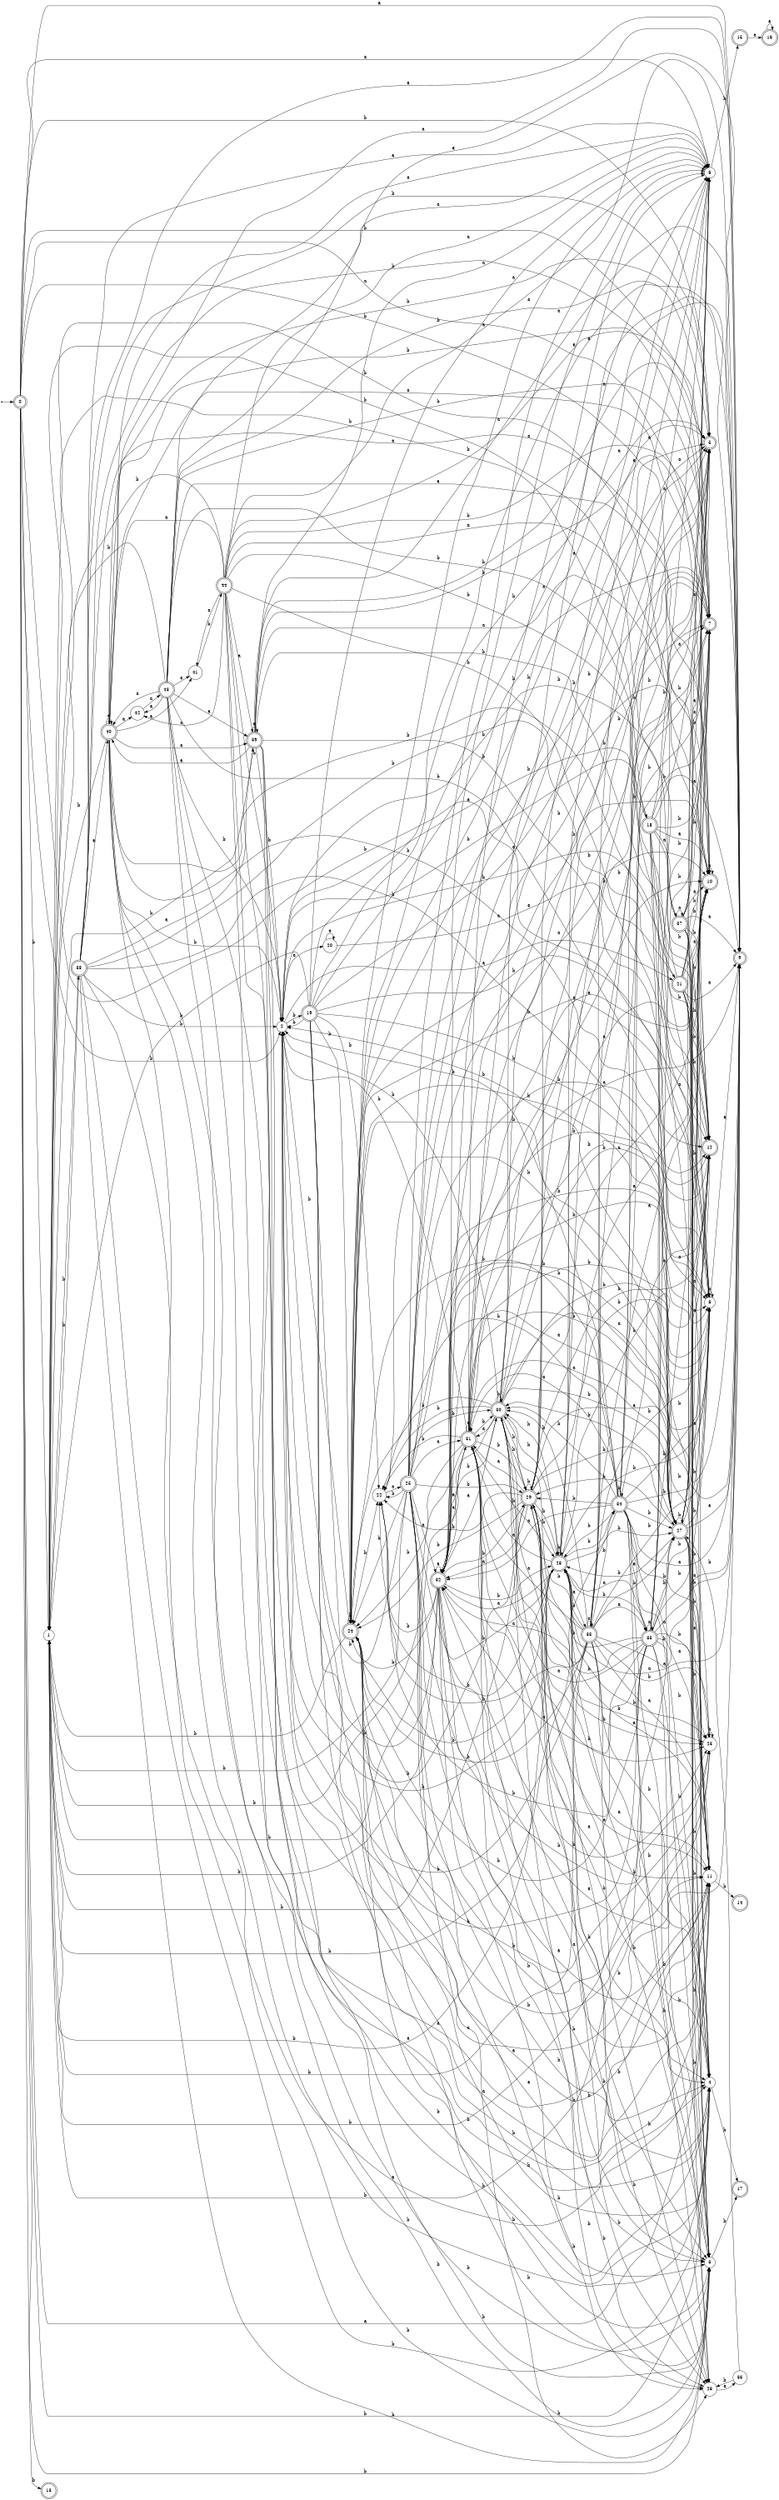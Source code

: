digraph finite_state_machine {
rankdir=LR;
size="20,20";
node [shape = point]; "dummy0"
node [shape = doublecircle]; "0";"dummy0" -> "0";
node [shape = circle]; "1";
node [shape = circle]; "2";
node [shape = circle]; "3";
node [shape = circle]; "4";
node [shape = doublecircle]; "5";node [shape = circle]; "6";
node [shape = doublecircle]; "7";node [shape = circle]; "8";
node [shape = doublecircle]; "9";node [shape = doublecircle]; "10";node [shape = circle]; "11";
node [shape = doublecircle]; "12";node [shape = doublecircle]; "13";node [shape = doublecircle]; "14";node [shape = doublecircle]; "15";node [shape = doublecircle]; "16";node [shape = doublecircle]; "17";node [shape = doublecircle]; "18";node [shape = doublecircle]; "19";node [shape = circle]; "20";
node [shape = doublecircle]; "21";node [shape = circle]; "22";
node [shape = circle]; "23";
node [shape = doublecircle]; "24";node [shape = doublecircle]; "25";node [shape = circle]; "26";
node [shape = doublecircle]; "27";node [shape = doublecircle]; "28";node [shape = doublecircle]; "29";node [shape = doublecircle]; "30";node [shape = doublecircle]; "31";node [shape = doublecircle]; "32";node [shape = doublecircle]; "33";node [shape = doublecircle]; "34";node [shape = doublecircle]; "35";node [shape = circle]; "36";
node [shape = doublecircle]; "37";node [shape = doublecircle]; "38";node [shape = doublecircle]; "39";node [shape = doublecircle]; "40";node [shape = circle]; "41";
node [shape = circle]; "42";
node [shape = doublecircle]; "43";node [shape = doublecircle]; "44";"0" -> "1" [label = "b"];
 "0" -> "2" [label = "b"];
 "0" -> "3" [label = "b"];
 "0" -> "4" [label = "b"];
 "0" -> "5" [label = "b"];
 "0" -> "7" [label = "b"];
 "0" -> "8" [label = "b"];
 "0" -> "12" [label = "b"];
 "0" -> "13" [label = "b"];
 "0" -> "9" [label = "a"];
 "0" -> "10" [label = "a"];
 "0" -> "11" [label = "a"];
 "0" -> "6" [label = "a"];
 "11" -> "14" [label = "b"];
 "10" -> "10" [label = "a"];
 "8" -> "8" [label = "b"];
 "8" -> "9" [label = "a"];
 "6" -> "15" [label = "b"];
 "15" -> "16" [label = "a"];
 "16" -> "16" [label = "a"];
 "4" -> "17" [label = "b"];
 "3" -> "17" [label = "b"];
 "2" -> "18" [label = "a"];
 "2" -> "20" [label = "a"];
 "2" -> "21" [label = "a"];
 "2" -> "19" [label = "b"];
 "21" -> "1" [label = "b"];
 "21" -> "2" [label = "b"];
 "21" -> "3" [label = "b"];
 "21" -> "4" [label = "b"];
 "21" -> "5" [label = "b"];
 "21" -> "7" [label = "b"];
 "21" -> "8" [label = "b"];
 "21" -> "12" [label = "b"];
 "21" -> "9" [label = "a"];
 "21" -> "10" [label = "a"];
 "21" -> "11" [label = "a"];
 "21" -> "6" [label = "a"];
 "20" -> "20" [label = "a"];
 "20" -> "21" [label = "a"];
 "19" -> "1" [label = "b"];
 "19" -> "2" [label = "b"];
 "19" -> "3" [label = "b"];
 "19" -> "4" [label = "b"];
 "19" -> "5" [label = "b"];
 "19" -> "7" [label = "b"];
 "19" -> "8" [label = "b"];
 "19" -> "12" [label = "b"];
 "19" -> "22" [label = "b"];
 "19" -> "23" [label = "b"];
 "19" -> "24" [label = "b"];
 "19" -> "9" [label = "a"];
 "19" -> "10" [label = "a"];
 "19" -> "11" [label = "a"];
 "19" -> "6" [label = "a"];
 "24" -> "1" [label = "b"];
 "24" -> "2" [label = "b"];
 "24" -> "3" [label = "b"];
 "24" -> "4" [label = "b"];
 "24" -> "5" [label = "b"];
 "24" -> "7" [label = "b"];
 "24" -> "8" [label = "b"];
 "24" -> "12" [label = "b"];
 "24" -> "22" [label = "b"];
 "24" -> "23" [label = "b"];
 "24" -> "24" [label = "b"];
 "24" -> "9" [label = "a"];
 "24" -> "10" [label = "a"];
 "24" -> "11" [label = "a"];
 "24" -> "6" [label = "a"];
 "23" -> "24" [label = "b"];
 "23" -> "23" [label = "b"];
 "22" -> "25" [label = "a"];
 "25" -> "1" [label = "b"];
 "25" -> "2" [label = "b"];
 "25" -> "3" [label = "b"];
 "25" -> "4" [label = "b"];
 "25" -> "5" [label = "b"];
 "25" -> "7" [label = "b"];
 "25" -> "8" [label = "b"];
 "25" -> "12" [label = "b"];
 "25" -> "22" [label = "b"];
 "25" -> "23" [label = "b"];
 "25" -> "24" [label = "b"];
 "25" -> "26" [label = "b"];
 "25" -> "27" [label = "b"];
 "25" -> "28" [label = "b"];
 "25" -> "29" [label = "b"];
 "25" -> "30" [label = "b"];
 "25" -> "32" [label = "a"];
 "25" -> "6" [label = "a"];
 "25" -> "9" [label = "a"];
 "25" -> "10" [label = "a"];
 "25" -> "11" [label = "a"];
 "25" -> "31" [label = "a"];
 "32" -> "32" [label = "a"];
 "32" -> "6" [label = "a"];
 "32" -> "9" [label = "a"];
 "32" -> "10" [label = "a"];
 "32" -> "11" [label = "a"];
 "32" -> "31" [label = "a"];
 "32" -> "1" [label = "b"];
 "32" -> "2" [label = "b"];
 "32" -> "3" [label = "b"];
 "32" -> "4" [label = "b"];
 "32" -> "5" [label = "b"];
 "32" -> "7" [label = "b"];
 "32" -> "8" [label = "b"];
 "32" -> "12" [label = "b"];
 "32" -> "22" [label = "b"];
 "32" -> "23" [label = "b"];
 "32" -> "24" [label = "b"];
 "32" -> "26" [label = "b"];
 "32" -> "27" [label = "b"];
 "32" -> "28" [label = "b"];
 "32" -> "29" [label = "b"];
 "32" -> "30" [label = "b"];
 "31" -> "32" [label = "a"];
 "31" -> "6" [label = "a"];
 "31" -> "9" [label = "a"];
 "31" -> "10" [label = "a"];
 "31" -> "11" [label = "a"];
 "31" -> "31" [label = "a"];
 "31" -> "1" [label = "b"];
 "31" -> "2" [label = "b"];
 "31" -> "3" [label = "b"];
 "31" -> "4" [label = "b"];
 "31" -> "5" [label = "b"];
 "31" -> "7" [label = "b"];
 "31" -> "8" [label = "b"];
 "31" -> "12" [label = "b"];
 "31" -> "22" [label = "b"];
 "31" -> "23" [label = "b"];
 "31" -> "24" [label = "b"];
 "31" -> "26" [label = "b"];
 "31" -> "27" [label = "b"];
 "31" -> "28" [label = "b"];
 "31" -> "29" [label = "b"];
 "31" -> "30" [label = "b"];
 "30" -> "1" [label = "b"];
 "30" -> "2" [label = "b"];
 "30" -> "3" [label = "b"];
 "30" -> "4" [label = "b"];
 "30" -> "5" [label = "b"];
 "30" -> "7" [label = "b"];
 "30" -> "8" [label = "b"];
 "30" -> "12" [label = "b"];
 "30" -> "22" [label = "b"];
 "30" -> "23" [label = "b"];
 "30" -> "24" [label = "b"];
 "30" -> "26" [label = "b"];
 "30" -> "27" [label = "b"];
 "30" -> "28" [label = "b"];
 "30" -> "29" [label = "b"];
 "30" -> "30" [label = "b"];
 "30" -> "32" [label = "a"];
 "30" -> "6" [label = "a"];
 "30" -> "9" [label = "a"];
 "30" -> "10" [label = "a"];
 "30" -> "11" [label = "a"];
 "30" -> "31" [label = "a"];
 "29" -> "1" [label = "b"];
 "29" -> "2" [label = "b"];
 "29" -> "3" [label = "b"];
 "29" -> "4" [label = "b"];
 "29" -> "5" [label = "b"];
 "29" -> "7" [label = "b"];
 "29" -> "8" [label = "b"];
 "29" -> "12" [label = "b"];
 "29" -> "22" [label = "b"];
 "29" -> "23" [label = "b"];
 "29" -> "24" [label = "b"];
 "29" -> "26" [label = "b"];
 "29" -> "27" [label = "b"];
 "29" -> "28" [label = "b"];
 "29" -> "29" [label = "b"];
 "29" -> "30" [label = "b"];
 "29" -> "32" [label = "a"];
 "29" -> "6" [label = "a"];
 "29" -> "9" [label = "a"];
 "29" -> "10" [label = "a"];
 "29" -> "11" [label = "a"];
 "29" -> "31" [label = "a"];
 "28" -> "1" [label = "b"];
 "28" -> "2" [label = "b"];
 "28" -> "3" [label = "b"];
 "28" -> "4" [label = "b"];
 "28" -> "5" [label = "b"];
 "28" -> "7" [label = "b"];
 "28" -> "8" [label = "b"];
 "28" -> "12" [label = "b"];
 "28" -> "22" [label = "b"];
 "28" -> "23" [label = "b"];
 "28" -> "24" [label = "b"];
 "28" -> "26" [label = "b"];
 "28" -> "27" [label = "b"];
 "28" -> "28" [label = "b"];
 "28" -> "29" [label = "b"];
 "28" -> "30" [label = "b"];
 "28" -> "34" [label = "b"];
 "28" -> "32" [label = "a"];
 "28" -> "33" [label = "a"];
 "28" -> "35" [label = "a"];
 "28" -> "6" [label = "a"];
 "28" -> "9" [label = "a"];
 "28" -> "10" [label = "a"];
 "28" -> "11" [label = "a"];
 "28" -> "31" [label = "a"];
 "35" -> "32" [label = "a"];
 "35" -> "35" [label = "a"];
 "35" -> "6" [label = "a"];
 "35" -> "9" [label = "a"];
 "35" -> "10" [label = "a"];
 "35" -> "11" [label = "a"];
 "35" -> "31" [label = "a"];
 "35" -> "1" [label = "b"];
 "35" -> "2" [label = "b"];
 "35" -> "3" [label = "b"];
 "35" -> "4" [label = "b"];
 "35" -> "5" [label = "b"];
 "35" -> "7" [label = "b"];
 "35" -> "8" [label = "b"];
 "35" -> "12" [label = "b"];
 "35" -> "22" [label = "b"];
 "35" -> "23" [label = "b"];
 "35" -> "24" [label = "b"];
 "35" -> "26" [label = "b"];
 "35" -> "27" [label = "b"];
 "35" -> "28" [label = "b"];
 "35" -> "29" [label = "b"];
 "35" -> "30" [label = "b"];
 "34" -> "1" [label = "b"];
 "34" -> "2" [label = "b"];
 "34" -> "3" [label = "b"];
 "34" -> "4" [label = "b"];
 "34" -> "5" [label = "b"];
 "34" -> "7" [label = "b"];
 "34" -> "8" [label = "b"];
 "34" -> "12" [label = "b"];
 "34" -> "22" [label = "b"];
 "34" -> "23" [label = "b"];
 "34" -> "24" [label = "b"];
 "34" -> "26" [label = "b"];
 "34" -> "27" [label = "b"];
 "34" -> "28" [label = "b"];
 "34" -> "29" [label = "b"];
 "34" -> "30" [label = "b"];
 "34" -> "34" [label = "b"];
 "34" -> "32" [label = "a"];
 "34" -> "35" [label = "a"];
 "34" -> "6" [label = "a"];
 "34" -> "9" [label = "a"];
 "34" -> "10" [label = "a"];
 "34" -> "11" [label = "a"];
 "34" -> "31" [label = "a"];
 "33" -> "32" [label = "a"];
 "33" -> "33" [label = "a"];
 "33" -> "35" [label = "a"];
 "33" -> "6" [label = "a"];
 "33" -> "9" [label = "a"];
 "33" -> "10" [label = "a"];
 "33" -> "11" [label = "a"];
 "33" -> "31" [label = "a"];
 "33" -> "1" [label = "b"];
 "33" -> "2" [label = "b"];
 "33" -> "3" [label = "b"];
 "33" -> "4" [label = "b"];
 "33" -> "5" [label = "b"];
 "33" -> "7" [label = "b"];
 "33" -> "8" [label = "b"];
 "33" -> "12" [label = "b"];
 "33" -> "22" [label = "b"];
 "33" -> "23" [label = "b"];
 "33" -> "24" [label = "b"];
 "33" -> "26" [label = "b"];
 "33" -> "27" [label = "b"];
 "33" -> "28" [label = "b"];
 "33" -> "29" [label = "b"];
 "33" -> "30" [label = "b"];
 "33" -> "34" [label = "b"];
 "27" -> "1" [label = "b"];
 "27" -> "2" [label = "b"];
 "27" -> "3" [label = "b"];
 "27" -> "4" [label = "b"];
 "27" -> "5" [label = "b"];
 "27" -> "7" [label = "b"];
 "27" -> "8" [label = "b"];
 "27" -> "12" [label = "b"];
 "27" -> "22" [label = "b"];
 "27" -> "23" [label = "b"];
 "27" -> "24" [label = "b"];
 "27" -> "26" [label = "b"];
 "27" -> "27" [label = "b"];
 "27" -> "28" [label = "b"];
 "27" -> "29" [label = "b"];
 "27" -> "30" [label = "b"];
 "27" -> "32" [label = "a"];
 "27" -> "6" [label = "a"];
 "27" -> "9" [label = "a"];
 "27" -> "10" [label = "a"];
 "27" -> "11" [label = "a"];
 "27" -> "31" [label = "a"];
 "26" -> "36" [label = "a"];
 "36" -> "26" [label = "b"];
 "36" -> "27" [label = "b"];
 "18" -> "37" [label = "a"];
 "18" -> "6" [label = "a"];
 "18" -> "9" [label = "a"];
 "18" -> "10" [label = "a"];
 "18" -> "11" [label = "a"];
 "18" -> "1" [label = "b"];
 "18" -> "2" [label = "b"];
 "18" -> "3" [label = "b"];
 "18" -> "4" [label = "b"];
 "18" -> "5" [label = "b"];
 "18" -> "7" [label = "b"];
 "18" -> "8" [label = "b"];
 "18" -> "12" [label = "b"];
 "37" -> "37" [label = "a"];
 "37" -> "6" [label = "a"];
 "37" -> "9" [label = "a"];
 "37" -> "10" [label = "a"];
 "37" -> "11" [label = "a"];
 "37" -> "1" [label = "b"];
 "37" -> "2" [label = "b"];
 "37" -> "3" [label = "b"];
 "37" -> "4" [label = "b"];
 "37" -> "5" [label = "b"];
 "37" -> "7" [label = "b"];
 "37" -> "8" [label = "b"];
 "37" -> "12" [label = "b"];
 "1" -> "38" [label = "b"];
 "38" -> "1" [label = "b"];
 "38" -> "2" [label = "b"];
 "38" -> "3" [label = "b"];
 "38" -> "4" [label = "b"];
 "38" -> "5" [label = "b"];
 "38" -> "7" [label = "b"];
 "38" -> "8" [label = "b"];
 "38" -> "12" [label = "b"];
 "38" -> "6" [label = "a"];
 "38" -> "39" [label = "a"];
 "38" -> "40" [label = "a"];
 "38" -> "9" [label = "a"];
 "38" -> "10" [label = "a"];
 "38" -> "11" [label = "a"];
 "40" -> "6" [label = "a"];
 "40" -> "39" [label = "a"];
 "40" -> "40" [label = "a"];
 "40" -> "41" [label = "a"];
 "40" -> "42" [label = "a"];
 "40" -> "9" [label = "a"];
 "40" -> "10" [label = "a"];
 "40" -> "11" [label = "a"];
 "40" -> "1" [label = "b"];
 "40" -> "2" [label = "b"];
 "40" -> "3" [label = "b"];
 "40" -> "4" [label = "b"];
 "40" -> "5" [label = "b"];
 "40" -> "7" [label = "b"];
 "40" -> "8" [label = "b"];
 "40" -> "12" [label = "b"];
 "42" -> "43" [label = "a"];
 "43" -> "6" [label = "a"];
 "43" -> "39" [label = "a"];
 "43" -> "40" [label = "a"];
 "43" -> "41" [label = "a"];
 "43" -> "42" [label = "a"];
 "43" -> "9" [label = "a"];
 "43" -> "10" [label = "a"];
 "43" -> "11" [label = "a"];
 "43" -> "1" [label = "b"];
 "43" -> "2" [label = "b"];
 "43" -> "3" [label = "b"];
 "43" -> "4" [label = "b"];
 "43" -> "5" [label = "b"];
 "43" -> "7" [label = "b"];
 "43" -> "8" [label = "b"];
 "43" -> "12" [label = "b"];
 "41" -> "44" [label = "b"];
 "44" -> "6" [label = "a"];
 "44" -> "39" [label = "a"];
 "44" -> "40" [label = "a"];
 "44" -> "41" [label = "a"];
 "44" -> "42" [label = "a"];
 "44" -> "9" [label = "a"];
 "44" -> "10" [label = "a"];
 "44" -> "11" [label = "a"];
 "44" -> "1" [label = "b"];
 "44" -> "2" [label = "b"];
 "44" -> "3" [label = "b"];
 "44" -> "4" [label = "b"];
 "44" -> "5" [label = "b"];
 "44" -> "7" [label = "b"];
 "44" -> "8" [label = "b"];
 "44" -> "12" [label = "b"];
 "39" -> "6" [label = "a"];
 "39" -> "39" [label = "a"];
 "39" -> "40" [label = "a"];
 "39" -> "9" [label = "a"];
 "39" -> "10" [label = "a"];
 "39" -> "11" [label = "a"];
 "39" -> "1" [label = "b"];
 "39" -> "2" [label = "b"];
 "39" -> "3" [label = "b"];
 "39" -> "4" [label = "b"];
 "39" -> "5" [label = "b"];
 "39" -> "7" [label = "b"];
 "39" -> "8" [label = "b"];
 "39" -> "12" [label = "b"];
 }
